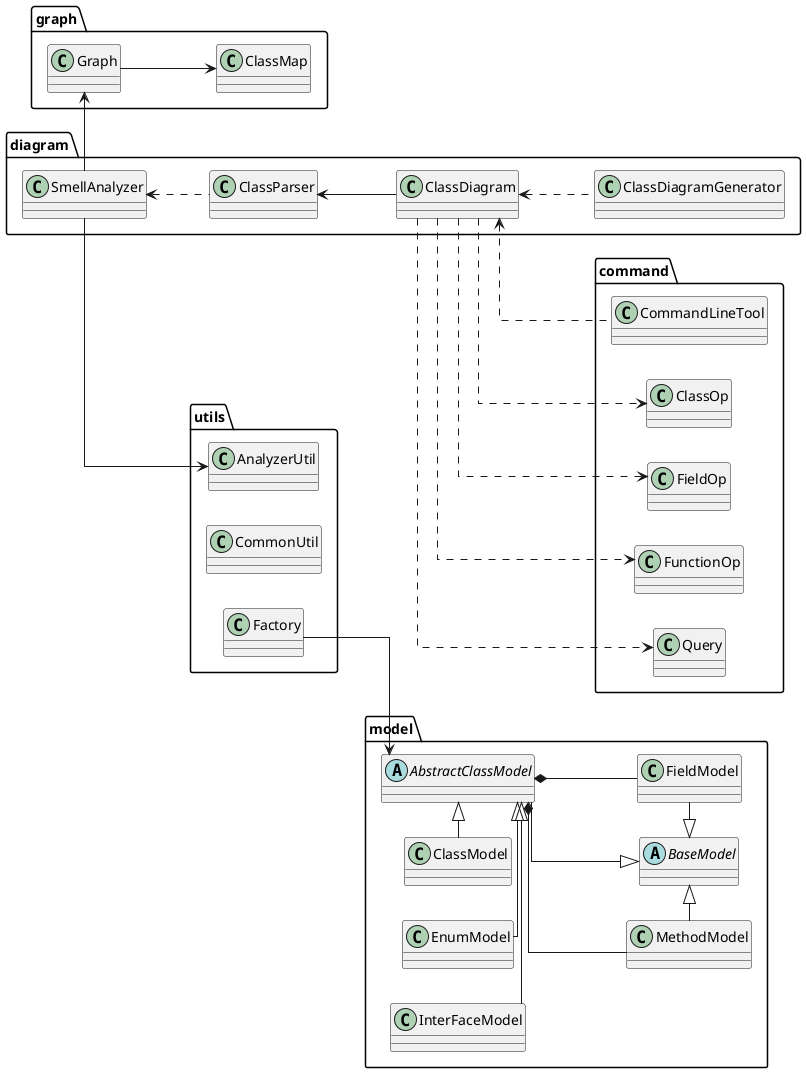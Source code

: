@startuml
skinparam linetype ortho
left to right direction
package command
{
    class CommandLineTool{}
    class ClassOp{}
    class FieldOp{}
    class FunctionOp{}
    class Query{}
}
package diagram{  
    class ClassDiagram{}
}

package diagram
{
    class ClassDiagram{}
    class ClassDiagramGenerator{}
    class ClassParser{}
    class SmellAnalyzer{}
}

package graph
{
    class ClassMap{}
    class Graph{}
}

package model
{
    abstract class AbstractClassModel{}
    abstract class BaseModel{}
    class ClassModel{}
    class EnumModel{}
    class InterFaceModel{}
    class FieldModel{}
    class MethodModel{}
}

package utils
{
    class AnalyzerUtil{}
    class CommonUtil{}
    class Factory{}
}

AbstractClassModel -|> BaseModel
ClassModel -|> AbstractClassModel
EnumModel -|> AbstractClassModel
InterFaceModel -|> AbstractClassModel
FieldModel -left|> BaseModel
MethodModel -|> BaseModel
AbstractClassModel *-- FieldModel
AbstractClassModel *-- MethodModel

Graph --> ClassMap
SmellAnalyzer --> AnalyzerUtil
SmellAnalyzer -left-> Graph
ClassDiagram -up-> ClassParser
ClassDiagramGenerator .up.> ClassDiagram
ClassParser .up.> SmellAnalyzer
Factory --> AbstractClassModel

CommandLineTool .left.> ClassDiagram
ClassDiagram..>ClassOp
ClassDiagram..>FieldOp
ClassDiagram..>FunctionOp
ClassDiagram..>Query

@enduml

